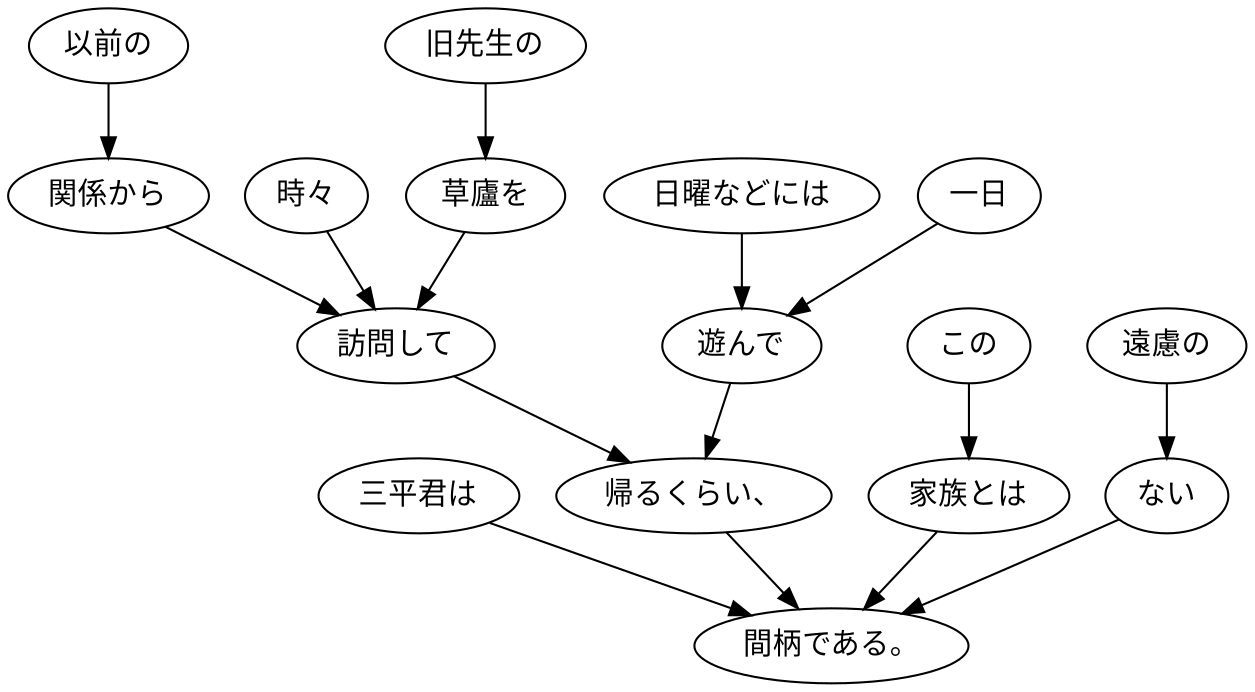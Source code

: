 digraph graph2965 {
	node0 [label="三平君は"];
	node1 [label="以前の"];
	node2 [label="関係から"];
	node3 [label="時々"];
	node4 [label="旧先生の"];
	node5 [label="草廬を"];
	node6 [label="訪問して"];
	node7 [label="日曜などには"];
	node8 [label="一日"];
	node9 [label="遊んで"];
	node10 [label="帰るくらい、"];
	node11 [label="この"];
	node12 [label="家族とは"];
	node13 [label="遠慮の"];
	node14 [label="ない"];
	node15 [label="間柄である。"];
	node0 -> node15;
	node1 -> node2;
	node2 -> node6;
	node3 -> node6;
	node4 -> node5;
	node5 -> node6;
	node6 -> node10;
	node7 -> node9;
	node8 -> node9;
	node9 -> node10;
	node10 -> node15;
	node11 -> node12;
	node12 -> node15;
	node13 -> node14;
	node14 -> node15;
}
